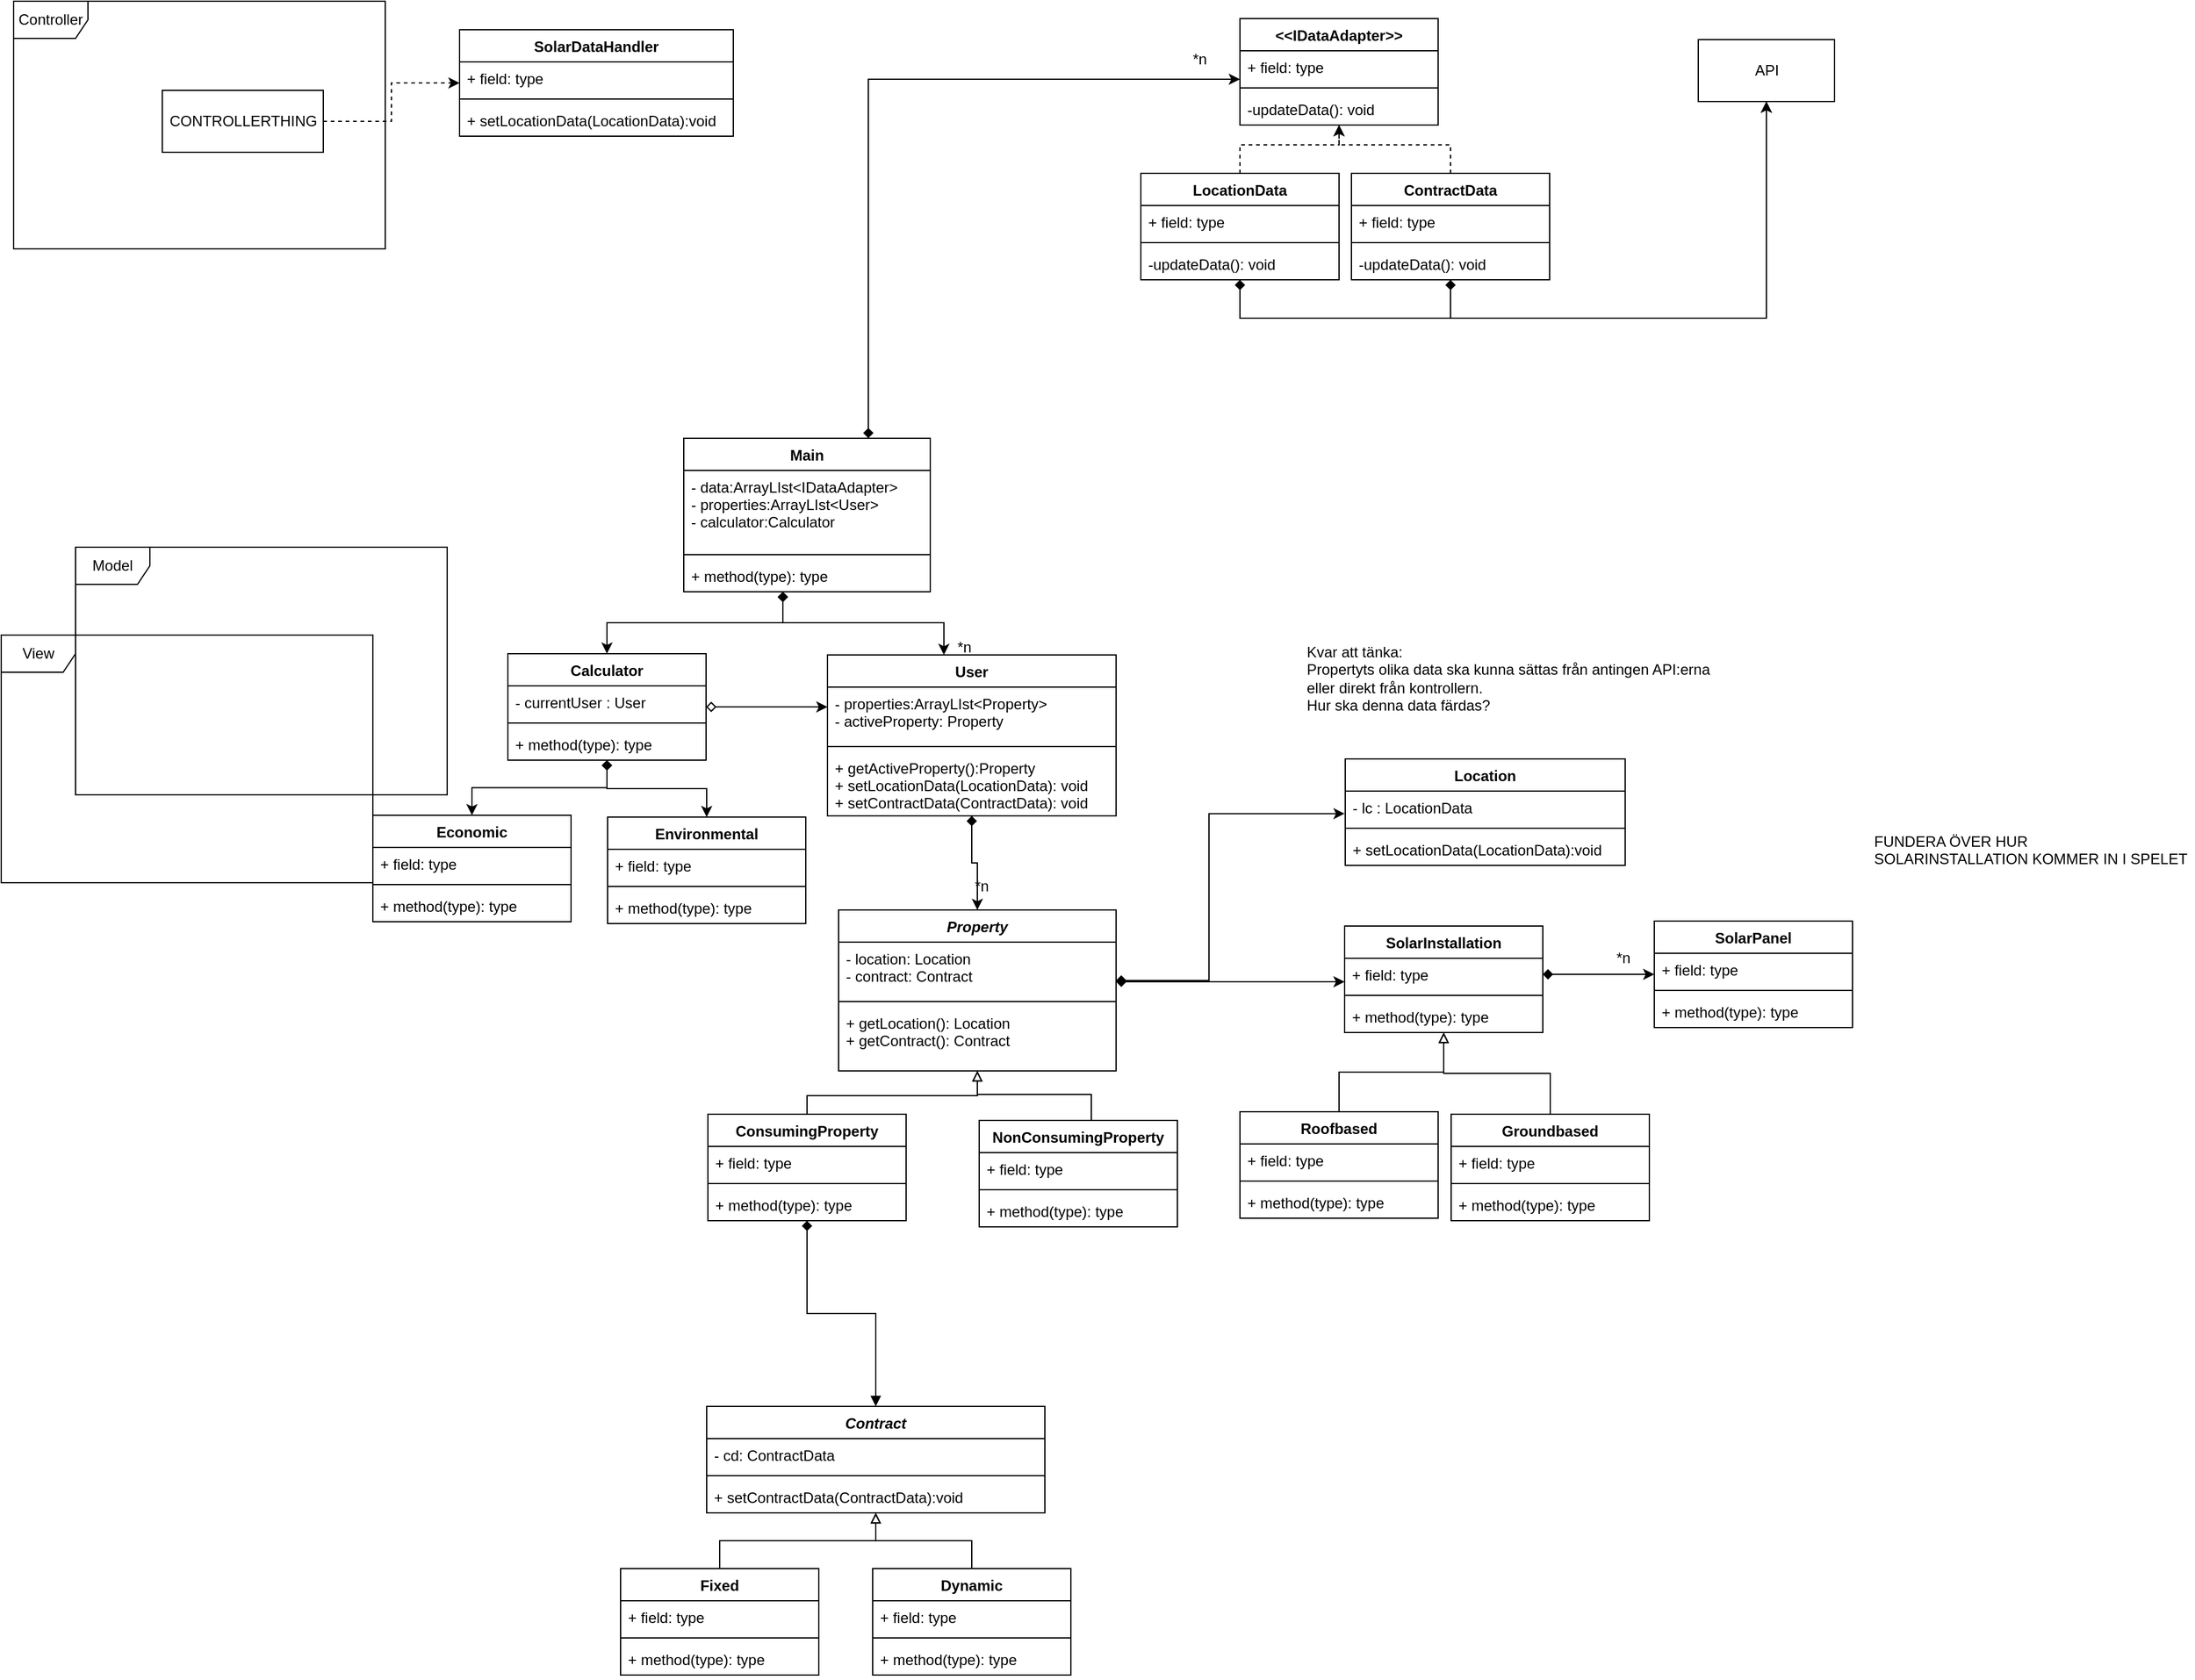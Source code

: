 <mxfile pages="1" version="11.2.8" type="device"><diagram name="Page-1" id="929967ad-93f9-6ef4-fab6-5d389245f69c"><mxGraphModel dx="1422" dy="775" grid="1" gridSize="10" guides="1" tooltips="1" connect="1" arrows="1" fold="1" page="1" pageScale="2" pageWidth="2336" pageHeight="1654" background="none" math="0" shadow="0"><root><mxCell id="0" style=";html=1;"/><mxCell id="1" style=";html=1;" parent="0"/><mxCell id="9O2OfUI6PIkPVo3skTh6-109" style="edgeStyle=orthogonalEdgeStyle;rounded=0;orthogonalLoop=1;jettySize=auto;html=1;startArrow=diamond;startFill=1;endArrow=classic;endFill=1;" edge="1" parent="1" source="9O2OfUI6PIkPVo3skTh6-127" target="9O2OfUI6PIkPVo3skTh6-105"><mxGeometry relative="1" as="geometry"><mxPoint x="2071" y="1178" as="sourcePoint"/><Array as="points"><mxPoint x="2071" y="1209"/><mxPoint x="2201" y="1209"/></Array></mxGeometry></mxCell><mxCell id="9O2OfUI6PIkPVo3skTh6-110" style="edgeStyle=orthogonalEdgeStyle;rounded=0;orthogonalLoop=1;jettySize=auto;html=1;startArrow=diamond;startFill=1;endArrow=classic;endFill=1;" edge="1" parent="1" source="9O2OfUI6PIkPVo3skTh6-127" target="9O2OfUI6PIkPVo3skTh6-89"><mxGeometry relative="1" as="geometry"><mxPoint x="2071" y="1178" as="sourcePoint"/><Array as="points"><mxPoint x="2071" y="1209"/><mxPoint x="1929" y="1209"/></Array></mxGeometry></mxCell><mxCell id="9O2OfUI6PIkPVo3skTh6-18" style="edgeStyle=orthogonalEdgeStyle;rounded=0;orthogonalLoop=1;jettySize=auto;html=1;endArrow=none;endFill=0;startArrow=block;startFill=0;" edge="1" parent="1" source="9O2OfUI6PIkPVo3skTh6-116" target="9O2OfUI6PIkPVo3skTh6-131"><mxGeometry relative="1" as="geometry"><mxPoint x="2569.5" y="1524.5" as="sourcePoint"/><mxPoint x="2680.5" y="1604.5" as="targetPoint"/></mxGeometry></mxCell><mxCell id="9O2OfUI6PIkPVo3skTh6-64" style="edgeStyle=orthogonalEdgeStyle;rounded=0;orthogonalLoop=1;jettySize=auto;html=1;startArrow=none;startFill=0;endArrow=block;endFill=0;" edge="1" parent="1" source="9O2OfUI6PIkPVo3skTh6-123" target="9O2OfUI6PIkPVo3skTh6-116"><mxGeometry relative="1" as="geometry"><mxPoint x="2511.5" y="1604.5" as="sourcePoint"/><mxPoint x="2569.5" y="1524.5" as="targetPoint"/></mxGeometry></mxCell><mxCell id="9O2OfUI6PIkPVo3skTh6-63" value="*n" style="text;html=1;resizable=0;points=[];autosize=1;align=left;verticalAlign=top;spacingTop=-4;" vertex="1" parent="1"><mxGeometry x="2210" y="1219" width="30" height="20" as="geometry"/></mxCell><mxCell id="9O2OfUI6PIkPVo3skTh6-70" value="&lt;div&gt;Model&lt;/div&gt;" style="shape=umlFrame;whiteSpace=wrap;html=1;" vertex="1" parent="1"><mxGeometry x="1500" y="1148" width="300" height="200" as="geometry"/></mxCell><mxCell id="9O2OfUI6PIkPVo3skTh6-72" value="&lt;div&gt;View&lt;/div&gt;" style="shape=umlFrame;whiteSpace=wrap;html=1;" vertex="1" parent="1"><mxGeometry x="1440" y="1219" width="300" height="200" as="geometry"/></mxCell><mxCell id="9O2OfUI6PIkPVo3skTh6-73" value="&lt;div&gt;Controller&lt;/div&gt;" style="shape=umlFrame;whiteSpace=wrap;html=1;" vertex="1" parent="1"><mxGeometry x="1450" y="707" width="300" height="200" as="geometry"/></mxCell><mxCell id="9O2OfUI6PIkPVo3skTh6-76" value="Location" style="swimlane;fontStyle=1;align=center;verticalAlign=top;childLayout=stackLayout;horizontal=1;startSize=26;horizontalStack=0;resizeParent=1;resizeParentMax=0;resizeLast=0;collapsible=1;marginBottom=0;" vertex="1" parent="1"><mxGeometry x="2525" y="1319" width="226" height="86" as="geometry"/></mxCell><mxCell id="9O2OfUI6PIkPVo3skTh6-77" value="- lc : LocationData" style="text;strokeColor=none;fillColor=none;align=left;verticalAlign=top;spacingLeft=4;spacingRight=4;overflow=hidden;rotatable=0;points=[[0,0.5],[1,0.5]];portConstraint=eastwest;" vertex="1" parent="9O2OfUI6PIkPVo3skTh6-76"><mxGeometry y="26" width="226" height="26" as="geometry"/></mxCell><mxCell id="9O2OfUI6PIkPVo3skTh6-78" value="" style="line;strokeWidth=1;fillColor=none;align=left;verticalAlign=middle;spacingTop=-1;spacingLeft=3;spacingRight=3;rotatable=0;labelPosition=right;points=[];portConstraint=eastwest;" vertex="1" parent="9O2OfUI6PIkPVo3skTh6-76"><mxGeometry y="52" width="226" height="8" as="geometry"/></mxCell><mxCell id="9O2OfUI6PIkPVo3skTh6-79" value="+ setLocationData(LocationData):void" style="text;strokeColor=none;fillColor=none;align=left;verticalAlign=top;spacingLeft=4;spacingRight=4;overflow=hidden;rotatable=0;points=[[0,0.5],[1,0.5]];portConstraint=eastwest;" vertex="1" parent="9O2OfUI6PIkPVo3skTh6-76"><mxGeometry y="60" width="226" height="26" as="geometry"/></mxCell><mxCell id="9O2OfUI6PIkPVo3skTh6-85" value="API" style="html=1;" vertex="1" parent="1"><mxGeometry x="2810" y="738" width="110" height="50" as="geometry"/></mxCell><mxCell id="9O2OfUI6PIkPVo3skTh6-87" value="*n" style="text;html=1;resizable=0;points=[];autosize=1;align=left;verticalAlign=top;spacingTop=-4;" vertex="1" parent="1"><mxGeometry x="2741.5" y="1469.5" width="30" height="20" as="geometry"/></mxCell><mxCell id="9O2OfUI6PIkPVo3skTh6-103" style="edgeStyle=orthogonalEdgeStyle;rounded=0;orthogonalLoop=1;jettySize=auto;html=1;startArrow=diamond;startFill=1;endArrow=classic;endFill=1;" edge="1" parent="1" source="9O2OfUI6PIkPVo3skTh6-89" target="9O2OfUI6PIkPVo3skTh6-99"><mxGeometry relative="1" as="geometry"/></mxCell><mxCell id="9O2OfUI6PIkPVo3skTh6-104" style="edgeStyle=orthogonalEdgeStyle;rounded=0;orthogonalLoop=1;jettySize=auto;html=1;startArrow=diamond;startFill=1;endArrow=classic;endFill=1;" edge="1" parent="1" source="9O2OfUI6PIkPVo3skTh6-89" target="9O2OfUI6PIkPVo3skTh6-95"><mxGeometry relative="1" as="geometry"/></mxCell><mxCell id="9O2OfUI6PIkPVo3skTh6-218" style="edgeStyle=orthogonalEdgeStyle;rounded=0;orthogonalLoop=1;jettySize=auto;html=1;startArrow=diamond;startFill=0;endArrow=classic;endFill=1;" edge="1" parent="1" source="9O2OfUI6PIkPVo3skTh6-89" target="9O2OfUI6PIkPVo3skTh6-105"><mxGeometry relative="1" as="geometry"><Array as="points"><mxPoint x="2070" y="1277"/><mxPoint x="2070" y="1277"/></Array></mxGeometry></mxCell><mxCell id="9O2OfUI6PIkPVo3skTh6-89" value="Calculator" style="swimlane;fontStyle=1;align=center;verticalAlign=top;childLayout=stackLayout;horizontal=1;startSize=26;horizontalStack=0;resizeParent=1;resizeParentMax=0;resizeLast=0;collapsible=1;marginBottom=0;" vertex="1" parent="1"><mxGeometry x="1849" y="1234" width="160" height="86" as="geometry"/></mxCell><mxCell id="9O2OfUI6PIkPVo3skTh6-90" value="- currentUser : User" style="text;strokeColor=none;fillColor=none;align=left;verticalAlign=top;spacingLeft=4;spacingRight=4;overflow=hidden;rotatable=0;points=[[0,0.5],[1,0.5]];portConstraint=eastwest;" vertex="1" parent="9O2OfUI6PIkPVo3skTh6-89"><mxGeometry y="26" width="160" height="26" as="geometry"/></mxCell><mxCell id="9O2OfUI6PIkPVo3skTh6-91" value="" style="line;strokeWidth=1;fillColor=none;align=left;verticalAlign=middle;spacingTop=-1;spacingLeft=3;spacingRight=3;rotatable=0;labelPosition=right;points=[];portConstraint=eastwest;" vertex="1" parent="9O2OfUI6PIkPVo3skTh6-89"><mxGeometry y="52" width="160" height="8" as="geometry"/></mxCell><mxCell id="9O2OfUI6PIkPVo3skTh6-92" value="+ method(type): type" style="text;strokeColor=none;fillColor=none;align=left;verticalAlign=top;spacingLeft=4;spacingRight=4;overflow=hidden;rotatable=0;points=[[0,0.5],[1,0.5]];portConstraint=eastwest;" vertex="1" parent="9O2OfUI6PIkPVo3skTh6-89"><mxGeometry y="60" width="160" height="26" as="geometry"/></mxCell><mxCell id="9O2OfUI6PIkPVo3skTh6-95" value="Environmental" style="swimlane;fontStyle=1;align=center;verticalAlign=top;childLayout=stackLayout;horizontal=1;startSize=26;horizontalStack=0;resizeParent=1;resizeParentMax=0;resizeLast=0;collapsible=1;marginBottom=0;" vertex="1" parent="1"><mxGeometry x="1929.5" y="1366" width="160" height="86" as="geometry"/></mxCell><mxCell id="9O2OfUI6PIkPVo3skTh6-96" value="+ field: type" style="text;strokeColor=none;fillColor=none;align=left;verticalAlign=top;spacingLeft=4;spacingRight=4;overflow=hidden;rotatable=0;points=[[0,0.5],[1,0.5]];portConstraint=eastwest;" vertex="1" parent="9O2OfUI6PIkPVo3skTh6-95"><mxGeometry y="26" width="160" height="26" as="geometry"/></mxCell><mxCell id="9O2OfUI6PIkPVo3skTh6-97" value="" style="line;strokeWidth=1;fillColor=none;align=left;verticalAlign=middle;spacingTop=-1;spacingLeft=3;spacingRight=3;rotatable=0;labelPosition=right;points=[];portConstraint=eastwest;" vertex="1" parent="9O2OfUI6PIkPVo3skTh6-95"><mxGeometry y="52" width="160" height="8" as="geometry"/></mxCell><mxCell id="9O2OfUI6PIkPVo3skTh6-98" value="+ method(type): type" style="text;strokeColor=none;fillColor=none;align=left;verticalAlign=top;spacingLeft=4;spacingRight=4;overflow=hidden;rotatable=0;points=[[0,0.5],[1,0.5]];portConstraint=eastwest;" vertex="1" parent="9O2OfUI6PIkPVo3skTh6-95"><mxGeometry y="60" width="160" height="26" as="geometry"/></mxCell><mxCell id="9O2OfUI6PIkPVo3skTh6-99" value="Economic" style="swimlane;fontStyle=1;align=center;verticalAlign=top;childLayout=stackLayout;horizontal=1;startSize=26;horizontalStack=0;resizeParent=1;resizeParentMax=0;resizeLast=0;collapsible=1;marginBottom=0;" vertex="1" parent="1"><mxGeometry x="1740" y="1364.5" width="160" height="86" as="geometry"/></mxCell><mxCell id="9O2OfUI6PIkPVo3skTh6-100" value="+ field: type" style="text;strokeColor=none;fillColor=none;align=left;verticalAlign=top;spacingLeft=4;spacingRight=4;overflow=hidden;rotatable=0;points=[[0,0.5],[1,0.5]];portConstraint=eastwest;" vertex="1" parent="9O2OfUI6PIkPVo3skTh6-99"><mxGeometry y="26" width="160" height="26" as="geometry"/></mxCell><mxCell id="9O2OfUI6PIkPVo3skTh6-101" value="" style="line;strokeWidth=1;fillColor=none;align=left;verticalAlign=middle;spacingTop=-1;spacingLeft=3;spacingRight=3;rotatable=0;labelPosition=right;points=[];portConstraint=eastwest;" vertex="1" parent="9O2OfUI6PIkPVo3skTh6-99"><mxGeometry y="52" width="160" height="8" as="geometry"/></mxCell><mxCell id="9O2OfUI6PIkPVo3skTh6-102" value="+ method(type): type" style="text;strokeColor=none;fillColor=none;align=left;verticalAlign=top;spacingLeft=4;spacingRight=4;overflow=hidden;rotatable=0;points=[[0,0.5],[1,0.5]];portConstraint=eastwest;" vertex="1" parent="9O2OfUI6PIkPVo3skTh6-99"><mxGeometry y="60" width="160" height="26" as="geometry"/></mxCell><mxCell id="9O2OfUI6PIkPVo3skTh6-122" style="edgeStyle=orthogonalEdgeStyle;rounded=0;orthogonalLoop=1;jettySize=auto;html=1;startArrow=diamond;startFill=1;endArrow=classic;endFill=1;" edge="1" parent="1" source="9O2OfUI6PIkPVo3skTh6-105" target="9O2OfUI6PIkPVo3skTh6-111"><mxGeometry relative="1" as="geometry"><mxPoint x="2216.5" y="1453" as="sourcePoint"/></mxGeometry></mxCell><mxCell id="9O2OfUI6PIkPVo3skTh6-105" value="User" style="swimlane;fontStyle=1;align=center;verticalAlign=top;childLayout=stackLayout;horizontal=1;startSize=26;horizontalStack=0;resizeParent=1;resizeParentMax=0;resizeLast=0;collapsible=1;marginBottom=0;" vertex="1" parent="1"><mxGeometry x="2107" y="1235" width="233" height="130" as="geometry"/></mxCell><mxCell id="9O2OfUI6PIkPVo3skTh6-106" value="- properties:ArrayLIst&lt;Property&gt;&#xA;- activeProperty: Property&#xA;" style="text;strokeColor=none;fillColor=none;align=left;verticalAlign=top;spacingLeft=4;spacingRight=4;overflow=hidden;rotatable=0;points=[[0,0.5],[1,0.5]];portConstraint=eastwest;" vertex="1" parent="9O2OfUI6PIkPVo3skTh6-105"><mxGeometry y="26" width="233" height="44" as="geometry"/></mxCell><mxCell id="9O2OfUI6PIkPVo3skTh6-107" value="" style="line;strokeWidth=1;fillColor=none;align=left;verticalAlign=middle;spacingTop=-1;spacingLeft=3;spacingRight=3;rotatable=0;labelPosition=right;points=[];portConstraint=eastwest;" vertex="1" parent="9O2OfUI6PIkPVo3skTh6-105"><mxGeometry y="70" width="233" height="8" as="geometry"/></mxCell><mxCell id="9O2OfUI6PIkPVo3skTh6-108" value="+ getActiveProperty():Property&#xA;+ setLocationData(LocationData): void&#xA;+ setContractData(ContractData): void" style="text;strokeColor=none;fillColor=none;align=left;verticalAlign=top;spacingLeft=4;spacingRight=4;overflow=hidden;rotatable=0;points=[[0,0.5],[1,0.5]];portConstraint=eastwest;" vertex="1" parent="9O2OfUI6PIkPVo3skTh6-105"><mxGeometry y="78" width="233" height="52" as="geometry"/></mxCell><mxCell id="9O2OfUI6PIkPVo3skTh6-111" value="Property" style="swimlane;fontStyle=3;align=center;verticalAlign=top;childLayout=stackLayout;horizontal=1;startSize=26;horizontalStack=0;resizeParent=1;resizeParentMax=0;resizeLast=0;collapsible=1;marginBottom=0;" vertex="1" parent="1"><mxGeometry x="2116" y="1441" width="224" height="130" as="geometry"/></mxCell><mxCell id="9O2OfUI6PIkPVo3skTh6-112" value="- location: Location&#xA;- contract: Contract&#xA;&#xA;" style="text;strokeColor=none;fillColor=none;align=left;verticalAlign=top;spacingLeft=4;spacingRight=4;overflow=hidden;rotatable=0;points=[[0,0.5],[1,0.5]];portConstraint=eastwest;" vertex="1" parent="9O2OfUI6PIkPVo3skTh6-111"><mxGeometry y="26" width="224" height="44" as="geometry"/></mxCell><mxCell id="9O2OfUI6PIkPVo3skTh6-113" value="" style="line;strokeWidth=1;fillColor=none;align=left;verticalAlign=middle;spacingTop=-1;spacingLeft=3;spacingRight=3;rotatable=0;labelPosition=right;points=[];portConstraint=eastwest;" vertex="1" parent="9O2OfUI6PIkPVo3skTh6-111"><mxGeometry y="70" width="224" height="8" as="geometry"/></mxCell><mxCell id="9O2OfUI6PIkPVo3skTh6-114" value="+ getLocation(): Location&#xA;+ getContract(): Contract&#xA;" style="text;strokeColor=none;fillColor=none;align=left;verticalAlign=top;spacingLeft=4;spacingRight=4;overflow=hidden;rotatable=0;points=[[0,0.5],[1,0.5]];portConstraint=eastwest;" vertex="1" parent="9O2OfUI6PIkPVo3skTh6-111"><mxGeometry y="78" width="224" height="52" as="geometry"/></mxCell><mxCell id="9O2OfUI6PIkPVo3skTh6-116" value="SolarInstallation" style="swimlane;fontStyle=1;align=center;verticalAlign=top;childLayout=stackLayout;horizontal=1;startSize=26;horizontalStack=0;resizeParent=1;resizeParentMax=0;resizeLast=0;collapsible=1;marginBottom=0;" vertex="1" parent="1"><mxGeometry x="2524.5" y="1454" width="160" height="86" as="geometry"/></mxCell><mxCell id="9O2OfUI6PIkPVo3skTh6-117" value="+ field: type" style="text;strokeColor=none;fillColor=none;align=left;verticalAlign=top;spacingLeft=4;spacingRight=4;overflow=hidden;rotatable=0;points=[[0,0.5],[1,0.5]];portConstraint=eastwest;" vertex="1" parent="9O2OfUI6PIkPVo3skTh6-116"><mxGeometry y="26" width="160" height="26" as="geometry"/></mxCell><mxCell id="9O2OfUI6PIkPVo3skTh6-118" value="" style="line;strokeWidth=1;fillColor=none;align=left;verticalAlign=middle;spacingTop=-1;spacingLeft=3;spacingRight=3;rotatable=0;labelPosition=right;points=[];portConstraint=eastwest;" vertex="1" parent="9O2OfUI6PIkPVo3skTh6-116"><mxGeometry y="52" width="160" height="8" as="geometry"/></mxCell><mxCell id="9O2OfUI6PIkPVo3skTh6-119" value="+ method(type): type" style="text;strokeColor=none;fillColor=none;align=left;verticalAlign=top;spacingLeft=4;spacingRight=4;overflow=hidden;rotatable=0;points=[[0,0.5],[1,0.5]];portConstraint=eastwest;" vertex="1" parent="9O2OfUI6PIkPVo3skTh6-116"><mxGeometry y="60" width="160" height="26" as="geometry"/></mxCell><mxCell id="9O2OfUI6PIkPVo3skTh6-121" style="edgeStyle=orthogonalEdgeStyle;rounded=0;orthogonalLoop=1;jettySize=auto;html=1;startArrow=diamond;startFill=1;endArrow=classic;endFill=1;" edge="1" parent="1" source="9O2OfUI6PIkPVo3skTh6-112" target="9O2OfUI6PIkPVo3skTh6-116"><mxGeometry relative="1" as="geometry"><Array as="points"><mxPoint x="2364.5" y="1499"/><mxPoint x="2364.5" y="1499"/></Array></mxGeometry></mxCell><mxCell id="9O2OfUI6PIkPVo3skTh6-123" value="Roofbased" style="swimlane;fontStyle=1;align=center;verticalAlign=top;childLayout=stackLayout;horizontal=1;startSize=26;horizontalStack=0;resizeParent=1;resizeParentMax=0;resizeLast=0;collapsible=1;marginBottom=0;" vertex="1" parent="1"><mxGeometry x="2440" y="1604" width="160" height="86" as="geometry"/></mxCell><mxCell id="9O2OfUI6PIkPVo3skTh6-124" value="+ field: type" style="text;strokeColor=none;fillColor=none;align=left;verticalAlign=top;spacingLeft=4;spacingRight=4;overflow=hidden;rotatable=0;points=[[0,0.5],[1,0.5]];portConstraint=eastwest;" vertex="1" parent="9O2OfUI6PIkPVo3skTh6-123"><mxGeometry y="26" width="160" height="26" as="geometry"/></mxCell><mxCell id="9O2OfUI6PIkPVo3skTh6-125" value="" style="line;strokeWidth=1;fillColor=none;align=left;verticalAlign=middle;spacingTop=-1;spacingLeft=3;spacingRight=3;rotatable=0;labelPosition=right;points=[];portConstraint=eastwest;" vertex="1" parent="9O2OfUI6PIkPVo3skTh6-123"><mxGeometry y="52" width="160" height="8" as="geometry"/></mxCell><mxCell id="9O2OfUI6PIkPVo3skTh6-126" value="+ method(type): type" style="text;strokeColor=none;fillColor=none;align=left;verticalAlign=top;spacingLeft=4;spacingRight=4;overflow=hidden;rotatable=0;points=[[0,0.5],[1,0.5]];portConstraint=eastwest;" vertex="1" parent="9O2OfUI6PIkPVo3skTh6-123"><mxGeometry y="60" width="160" height="26" as="geometry"/></mxCell><mxCell id="9O2OfUI6PIkPVo3skTh6-127" value="Main" style="swimlane;fontStyle=1;align=center;verticalAlign=top;childLayout=stackLayout;horizontal=1;startSize=26;horizontalStack=0;resizeParent=1;resizeParentMax=0;resizeLast=0;collapsible=1;marginBottom=0;" vertex="1" parent="1"><mxGeometry x="1991" y="1060" width="199" height="124" as="geometry"/></mxCell><mxCell id="9O2OfUI6PIkPVo3skTh6-128" value="- data:ArrayLIst&lt;IDataAdapter&gt;&#xA;- properties:ArrayLIst&lt;User&gt;&#xA;- calculator:Calculator&#xA;" style="text;strokeColor=none;fillColor=none;align=left;verticalAlign=top;spacingLeft=4;spacingRight=4;overflow=hidden;rotatable=0;points=[[0,0.5],[1,0.5]];portConstraint=eastwest;" vertex="1" parent="9O2OfUI6PIkPVo3skTh6-127"><mxGeometry y="26" width="199" height="64" as="geometry"/></mxCell><mxCell id="9O2OfUI6PIkPVo3skTh6-129" value="" style="line;strokeWidth=1;fillColor=none;align=left;verticalAlign=middle;spacingTop=-1;spacingLeft=3;spacingRight=3;rotatable=0;labelPosition=right;points=[];portConstraint=eastwest;" vertex="1" parent="9O2OfUI6PIkPVo3skTh6-127"><mxGeometry y="90" width="199" height="8" as="geometry"/></mxCell><mxCell id="9O2OfUI6PIkPVo3skTh6-130" value="+ method(type): type" style="text;strokeColor=none;fillColor=none;align=left;verticalAlign=top;spacingLeft=4;spacingRight=4;overflow=hidden;rotatable=0;points=[[0,0.5],[1,0.5]];portConstraint=eastwest;" vertex="1" parent="9O2OfUI6PIkPVo3skTh6-127"><mxGeometry y="98" width="199" height="26" as="geometry"/></mxCell><mxCell id="9O2OfUI6PIkPVo3skTh6-131" value="Groundbased" style="swimlane;fontStyle=1;align=center;verticalAlign=top;childLayout=stackLayout;horizontal=1;startSize=26;horizontalStack=0;resizeParent=1;resizeParentMax=0;resizeLast=0;collapsible=1;marginBottom=0;" vertex="1" parent="1"><mxGeometry x="2610.5" y="1606" width="160" height="86" as="geometry"/></mxCell><mxCell id="9O2OfUI6PIkPVo3skTh6-132" value="+ field: type" style="text;strokeColor=none;fillColor=none;align=left;verticalAlign=top;spacingLeft=4;spacingRight=4;overflow=hidden;rotatable=0;points=[[0,0.5],[1,0.5]];portConstraint=eastwest;" vertex="1" parent="9O2OfUI6PIkPVo3skTh6-131"><mxGeometry y="26" width="160" height="26" as="geometry"/></mxCell><mxCell id="9O2OfUI6PIkPVo3skTh6-133" value="" style="line;strokeWidth=1;fillColor=none;align=left;verticalAlign=middle;spacingTop=-1;spacingLeft=3;spacingRight=3;rotatable=0;labelPosition=right;points=[];portConstraint=eastwest;" vertex="1" parent="9O2OfUI6PIkPVo3skTh6-131"><mxGeometry y="52" width="160" height="8" as="geometry"/></mxCell><mxCell id="9O2OfUI6PIkPVo3skTh6-134" value="+ method(type): type" style="text;strokeColor=none;fillColor=none;align=left;verticalAlign=top;spacingLeft=4;spacingRight=4;overflow=hidden;rotatable=0;points=[[0,0.5],[1,0.5]];portConstraint=eastwest;" vertex="1" parent="9O2OfUI6PIkPVo3skTh6-131"><mxGeometry y="60" width="160" height="26" as="geometry"/></mxCell><mxCell id="9O2OfUI6PIkPVo3skTh6-150" style="edgeStyle=orthogonalEdgeStyle;rounded=0;orthogonalLoop=1;jettySize=auto;html=1;startArrow=diamond;startFill=1;endArrow=block;endFill=1;" edge="1" parent="1" source="9O2OfUI6PIkPVo3skTh6-135" target="9O2OfUI6PIkPVo3skTh6-151"><mxGeometry relative="1" as="geometry"><mxPoint x="2127" y="1727" as="targetPoint"/></mxGeometry></mxCell><mxCell id="9O2OfUI6PIkPVo3skTh6-230" style="edgeStyle=orthogonalEdgeStyle;rounded=0;orthogonalLoop=1;jettySize=auto;html=1;startArrow=none;startFill=0;endArrow=block;endFill=0;" edge="1" parent="1" source="9O2OfUI6PIkPVo3skTh6-135" target="9O2OfUI6PIkPVo3skTh6-111"><mxGeometry relative="1" as="geometry"><Array as="points"><mxPoint x="2091" y="1591"/><mxPoint x="2228" y="1591"/></Array></mxGeometry></mxCell><mxCell id="9O2OfUI6PIkPVo3skTh6-135" value="ConsumingProperty" style="swimlane;fontStyle=1;align=center;verticalAlign=top;childLayout=stackLayout;horizontal=1;startSize=26;horizontalStack=0;resizeParent=1;resizeParentMax=0;resizeLast=0;collapsible=1;marginBottom=0;" vertex="1" parent="1"><mxGeometry x="2010.5" y="1606" width="160" height="86" as="geometry"/></mxCell><mxCell id="9O2OfUI6PIkPVo3skTh6-136" value="+ field: type" style="text;strokeColor=none;fillColor=none;align=left;verticalAlign=top;spacingLeft=4;spacingRight=4;overflow=hidden;rotatable=0;points=[[0,0.5],[1,0.5]];portConstraint=eastwest;" vertex="1" parent="9O2OfUI6PIkPVo3skTh6-135"><mxGeometry y="26" width="160" height="26" as="geometry"/></mxCell><mxCell id="9O2OfUI6PIkPVo3skTh6-137" value="" style="line;strokeWidth=1;fillColor=none;align=left;verticalAlign=middle;spacingTop=-1;spacingLeft=3;spacingRight=3;rotatable=0;labelPosition=right;points=[];portConstraint=eastwest;" vertex="1" parent="9O2OfUI6PIkPVo3skTh6-135"><mxGeometry y="52" width="160" height="8" as="geometry"/></mxCell><mxCell id="9O2OfUI6PIkPVo3skTh6-138" value="+ method(type): type" style="text;strokeColor=none;fillColor=none;align=left;verticalAlign=top;spacingLeft=4;spacingRight=4;overflow=hidden;rotatable=0;points=[[0,0.5],[1,0.5]];portConstraint=eastwest;" vertex="1" parent="9O2OfUI6PIkPVo3skTh6-135"><mxGeometry y="60" width="160" height="26" as="geometry"/></mxCell><mxCell id="9O2OfUI6PIkPVo3skTh6-145" style="edgeStyle=orthogonalEdgeStyle;rounded=0;orthogonalLoop=1;jettySize=auto;html=1;startArrow=none;startFill=0;endArrow=block;endFill=0;" edge="1" parent="1" source="9O2OfUI6PIkPVo3skTh6-141" target="9O2OfUI6PIkPVo3skTh6-111"><mxGeometry relative="1" as="geometry"><Array as="points"><mxPoint x="2320" y="1590"/><mxPoint x="2228" y="1590"/></Array></mxGeometry></mxCell><mxCell id="9O2OfUI6PIkPVo3skTh6-141" value="NonConsumingProperty" style="swimlane;fontStyle=1;align=center;verticalAlign=top;childLayout=stackLayout;horizontal=1;startSize=26;horizontalStack=0;resizeParent=1;resizeParentMax=0;resizeLast=0;collapsible=1;marginBottom=0;" vertex="1" parent="1"><mxGeometry x="2229.5" y="1611" width="160" height="86" as="geometry"/></mxCell><mxCell id="9O2OfUI6PIkPVo3skTh6-142" value="+ field: type" style="text;strokeColor=none;fillColor=none;align=left;verticalAlign=top;spacingLeft=4;spacingRight=4;overflow=hidden;rotatable=0;points=[[0,0.5],[1,0.5]];portConstraint=eastwest;" vertex="1" parent="9O2OfUI6PIkPVo3skTh6-141"><mxGeometry y="26" width="160" height="26" as="geometry"/></mxCell><mxCell id="9O2OfUI6PIkPVo3skTh6-143" value="" style="line;strokeWidth=1;fillColor=none;align=left;verticalAlign=middle;spacingTop=-1;spacingLeft=3;spacingRight=3;rotatable=0;labelPosition=right;points=[];portConstraint=eastwest;" vertex="1" parent="9O2OfUI6PIkPVo3skTh6-141"><mxGeometry y="52" width="160" height="8" as="geometry"/></mxCell><mxCell id="9O2OfUI6PIkPVo3skTh6-144" value="+ method(type): type" style="text;strokeColor=none;fillColor=none;align=left;verticalAlign=top;spacingLeft=4;spacingRight=4;overflow=hidden;rotatable=0;points=[[0,0.5],[1,0.5]];portConstraint=eastwest;" vertex="1" parent="9O2OfUI6PIkPVo3skTh6-141"><mxGeometry y="60" width="160" height="26" as="geometry"/></mxCell><mxCell id="9O2OfUI6PIkPVo3skTh6-151" value="Contract" style="swimlane;fontStyle=3;align=center;verticalAlign=top;childLayout=stackLayout;horizontal=1;startSize=26;horizontalStack=0;resizeParent=1;resizeParentMax=0;resizeLast=0;collapsible=1;marginBottom=0;" vertex="1" parent="1"><mxGeometry x="2009.5" y="1842" width="273" height="86" as="geometry"/></mxCell><mxCell id="9O2OfUI6PIkPVo3skTh6-152" value="- cd: ContractData" style="text;strokeColor=none;fillColor=none;align=left;verticalAlign=top;spacingLeft=4;spacingRight=4;overflow=hidden;rotatable=0;points=[[0,0.5],[1,0.5]];portConstraint=eastwest;" vertex="1" parent="9O2OfUI6PIkPVo3skTh6-151"><mxGeometry y="26" width="273" height="26" as="geometry"/></mxCell><mxCell id="9O2OfUI6PIkPVo3skTh6-153" value="" style="line;strokeWidth=1;fillColor=none;align=left;verticalAlign=middle;spacingTop=-1;spacingLeft=3;spacingRight=3;rotatable=0;labelPosition=right;points=[];portConstraint=eastwest;" vertex="1" parent="9O2OfUI6PIkPVo3skTh6-151"><mxGeometry y="52" width="273" height="8" as="geometry"/></mxCell><mxCell id="9O2OfUI6PIkPVo3skTh6-154" value="+ setContractData(ContractData):void" style="text;strokeColor=none;fillColor=none;align=left;verticalAlign=top;spacingLeft=4;spacingRight=4;overflow=hidden;rotatable=0;points=[[0,0.5],[1,0.5]];portConstraint=eastwest;" vertex="1" parent="9O2OfUI6PIkPVo3skTh6-151"><mxGeometry y="60" width="273" height="26" as="geometry"/></mxCell><mxCell id="9O2OfUI6PIkPVo3skTh6-167" style="edgeStyle=orthogonalEdgeStyle;rounded=0;orthogonalLoop=1;jettySize=auto;html=1;startArrow=none;startFill=0;endArrow=block;endFill=0;" edge="1" parent="1" source="9O2OfUI6PIkPVo3skTh6-156" target="9O2OfUI6PIkPVo3skTh6-151"><mxGeometry relative="1" as="geometry"/></mxCell><mxCell id="9O2OfUI6PIkPVo3skTh6-156" value="Dynamic" style="swimlane;fontStyle=1;align=center;verticalAlign=top;childLayout=stackLayout;horizontal=1;startSize=26;horizontalStack=0;resizeParent=1;resizeParentMax=0;resizeLast=0;collapsible=1;marginBottom=0;" vertex="1" parent="1"><mxGeometry x="2143.5" y="1973" width="160" height="86" as="geometry"/></mxCell><mxCell id="9O2OfUI6PIkPVo3skTh6-157" value="+ field: type" style="text;strokeColor=none;fillColor=none;align=left;verticalAlign=top;spacingLeft=4;spacingRight=4;overflow=hidden;rotatable=0;points=[[0,0.5],[1,0.5]];portConstraint=eastwest;" vertex="1" parent="9O2OfUI6PIkPVo3skTh6-156"><mxGeometry y="26" width="160" height="26" as="geometry"/></mxCell><mxCell id="9O2OfUI6PIkPVo3skTh6-158" value="" style="line;strokeWidth=1;fillColor=none;align=left;verticalAlign=middle;spacingTop=-1;spacingLeft=3;spacingRight=3;rotatable=0;labelPosition=right;points=[];portConstraint=eastwest;" vertex="1" parent="9O2OfUI6PIkPVo3skTh6-156"><mxGeometry y="52" width="160" height="8" as="geometry"/></mxCell><mxCell id="9O2OfUI6PIkPVo3skTh6-159" value="+ method(type): type" style="text;strokeColor=none;fillColor=none;align=left;verticalAlign=top;spacingLeft=4;spacingRight=4;overflow=hidden;rotatable=0;points=[[0,0.5],[1,0.5]];portConstraint=eastwest;" vertex="1" parent="9O2OfUI6PIkPVo3skTh6-156"><mxGeometry y="60" width="160" height="26" as="geometry"/></mxCell><mxCell id="9O2OfUI6PIkPVo3skTh6-166" style="edgeStyle=orthogonalEdgeStyle;rounded=0;orthogonalLoop=1;jettySize=auto;html=1;startArrow=none;startFill=0;endArrow=block;endFill=0;" edge="1" parent="1" source="9O2OfUI6PIkPVo3skTh6-162" target="9O2OfUI6PIkPVo3skTh6-151"><mxGeometry relative="1" as="geometry"/></mxCell><mxCell id="9O2OfUI6PIkPVo3skTh6-162" value="Fixed" style="swimlane;fontStyle=1;align=center;verticalAlign=top;childLayout=stackLayout;horizontal=1;startSize=26;horizontalStack=0;resizeParent=1;resizeParentMax=0;resizeLast=0;collapsible=1;marginBottom=0;" vertex="1" parent="1"><mxGeometry x="1940" y="1973" width="160" height="86" as="geometry"/></mxCell><mxCell id="9O2OfUI6PIkPVo3skTh6-163" value="+ field: type" style="text;strokeColor=none;fillColor=none;align=left;verticalAlign=top;spacingLeft=4;spacingRight=4;overflow=hidden;rotatable=0;points=[[0,0.5],[1,0.5]];portConstraint=eastwest;" vertex="1" parent="9O2OfUI6PIkPVo3skTh6-162"><mxGeometry y="26" width="160" height="26" as="geometry"/></mxCell><mxCell id="9O2OfUI6PIkPVo3skTh6-164" value="" style="line;strokeWidth=1;fillColor=none;align=left;verticalAlign=middle;spacingTop=-1;spacingLeft=3;spacingRight=3;rotatable=0;labelPosition=right;points=[];portConstraint=eastwest;" vertex="1" parent="9O2OfUI6PIkPVo3skTh6-162"><mxGeometry y="52" width="160" height="8" as="geometry"/></mxCell><mxCell id="9O2OfUI6PIkPVo3skTh6-165" value="+ method(type): type" style="text;strokeColor=none;fillColor=none;align=left;verticalAlign=top;spacingLeft=4;spacingRight=4;overflow=hidden;rotatable=0;points=[[0,0.5],[1,0.5]];portConstraint=eastwest;" vertex="1" parent="9O2OfUI6PIkPVo3skTh6-162"><mxGeometry y="60" width="160" height="26" as="geometry"/></mxCell><mxCell id="9O2OfUI6PIkPVo3skTh6-173" style="edgeStyle=orthogonalEdgeStyle;rounded=0;orthogonalLoop=1;jettySize=auto;html=1;startArrow=diamond;startFill=1;endArrow=classic;endFill=1;" edge="1" parent="1" source="9O2OfUI6PIkPVo3skTh6-111"><mxGeometry relative="1" as="geometry"><mxPoint x="2295.5" y="1498.4" as="sourcePoint"/><mxPoint x="2524.5" y="1363.2" as="targetPoint"/><Array as="points"><mxPoint x="2415" y="1498"/><mxPoint x="2415" y="1363"/></Array></mxGeometry></mxCell><mxCell id="9O2OfUI6PIkPVo3skTh6-179" style="edgeStyle=orthogonalEdgeStyle;rounded=0;orthogonalLoop=1;jettySize=auto;html=1;startArrow=diamond;startFill=1;endArrow=classic;endFill=1;" edge="1" parent="1" source="9O2OfUI6PIkPVo3skTh6-127" target="9O2OfUI6PIkPVo3skTh6-190"><mxGeometry relative="1" as="geometry"><mxPoint x="2250" y="1119" as="targetPoint"/><Array as="points"><mxPoint x="2140" y="770"/></Array></mxGeometry></mxCell><mxCell id="9O2OfUI6PIkPVo3skTh6-194" style="edgeStyle=orthogonalEdgeStyle;rounded=0;orthogonalLoop=1;jettySize=auto;html=1;startArrow=none;startFill=0;endArrow=classic;endFill=1;dashed=1;" edge="1" parent="1" source="9O2OfUI6PIkPVo3skTh6-180" target="9O2OfUI6PIkPVo3skTh6-190"><mxGeometry relative="1" as="geometry"><Array as="points"><mxPoint x="2440" y="823"/><mxPoint x="2520" y="823"/></Array></mxGeometry></mxCell><mxCell id="9O2OfUI6PIkPVo3skTh6-180" value="LocationData" style="swimlane;fontStyle=1;align=center;verticalAlign=top;childLayout=stackLayout;horizontal=1;startSize=26;horizontalStack=0;resizeParent=1;resizeParentMax=0;resizeLast=0;collapsible=1;marginBottom=0;" vertex="1" parent="1"><mxGeometry x="2360" y="846" width="160" height="86" as="geometry"/></mxCell><mxCell id="9O2OfUI6PIkPVo3skTh6-181" value="+ field: type" style="text;strokeColor=none;fillColor=none;align=left;verticalAlign=top;spacingLeft=4;spacingRight=4;overflow=hidden;rotatable=0;points=[[0,0.5],[1,0.5]];portConstraint=eastwest;" vertex="1" parent="9O2OfUI6PIkPVo3skTh6-180"><mxGeometry y="26" width="160" height="26" as="geometry"/></mxCell><mxCell id="9O2OfUI6PIkPVo3skTh6-182" value="" style="line;strokeWidth=1;fillColor=none;align=left;verticalAlign=middle;spacingTop=-1;spacingLeft=3;spacingRight=3;rotatable=0;labelPosition=right;points=[];portConstraint=eastwest;" vertex="1" parent="9O2OfUI6PIkPVo3skTh6-180"><mxGeometry y="52" width="160" height="8" as="geometry"/></mxCell><mxCell id="9O2OfUI6PIkPVo3skTh6-183" value="-updateData(): void" style="text;strokeColor=none;fillColor=none;align=left;verticalAlign=top;spacingLeft=4;spacingRight=4;overflow=hidden;rotatable=0;points=[[0,0.5],[1,0.5]];portConstraint=eastwest;" vertex="1" parent="9O2OfUI6PIkPVo3skTh6-180"><mxGeometry y="60" width="160" height="26" as="geometry"/></mxCell><mxCell id="9O2OfUI6PIkPVo3skTh6-184" style="edgeStyle=orthogonalEdgeStyle;rounded=0;orthogonalLoop=1;jettySize=auto;html=1;startArrow=diamond;startFill=1;endArrow=classic;endFill=1;" edge="1" parent="1" source="9O2OfUI6PIkPVo3skTh6-180" target="9O2OfUI6PIkPVo3skTh6-85"><mxGeometry relative="1" as="geometry"><mxPoint x="2660" y="932" as="targetPoint"/><Array as="points"><mxPoint x="2440" y="963"/><mxPoint x="2865" y="963"/></Array></mxGeometry></mxCell><mxCell id="9O2OfUI6PIkPVo3skTh6-185" value="*n" style="text;html=1;resizable=0;points=[];autosize=1;align=left;verticalAlign=top;spacingTop=-4;" vertex="1" parent="1"><mxGeometry x="2399.5" y="744" width="30" height="20" as="geometry"/></mxCell><mxCell id="9O2OfUI6PIkPVo3skTh6-190" value="&lt;&lt;IDataAdapter&gt;&gt;" style="swimlane;fontStyle=1;align=center;verticalAlign=top;childLayout=stackLayout;horizontal=1;startSize=26;horizontalStack=0;resizeParent=1;resizeParentMax=0;resizeLast=0;collapsible=1;marginBottom=0;" vertex="1" parent="1"><mxGeometry x="2440" y="721" width="160" height="86" as="geometry"/></mxCell><mxCell id="9O2OfUI6PIkPVo3skTh6-191" value="+ field: type" style="text;strokeColor=none;fillColor=none;align=left;verticalAlign=top;spacingLeft=4;spacingRight=4;overflow=hidden;rotatable=0;points=[[0,0.5],[1,0.5]];portConstraint=eastwest;" vertex="1" parent="9O2OfUI6PIkPVo3skTh6-190"><mxGeometry y="26" width="160" height="26" as="geometry"/></mxCell><mxCell id="9O2OfUI6PIkPVo3skTh6-192" value="" style="line;strokeWidth=1;fillColor=none;align=left;verticalAlign=middle;spacingTop=-1;spacingLeft=3;spacingRight=3;rotatable=0;labelPosition=right;points=[];portConstraint=eastwest;" vertex="1" parent="9O2OfUI6PIkPVo3skTh6-190"><mxGeometry y="52" width="160" height="8" as="geometry"/></mxCell><mxCell id="9O2OfUI6PIkPVo3skTh6-193" value="-updateData(): void" style="text;strokeColor=none;fillColor=none;align=left;verticalAlign=top;spacingLeft=4;spacingRight=4;overflow=hidden;rotatable=0;points=[[0,0.5],[1,0.5]];portConstraint=eastwest;" vertex="1" parent="9O2OfUI6PIkPVo3skTh6-190"><mxGeometry y="60" width="160" height="26" as="geometry"/></mxCell><mxCell id="9O2OfUI6PIkPVo3skTh6-215" style="edgeStyle=orthogonalEdgeStyle;rounded=0;orthogonalLoop=1;jettySize=auto;html=1;startArrow=none;startFill=0;endArrow=classic;endFill=1;dashed=1;" edge="1" parent="1" source="9O2OfUI6PIkPVo3skTh6-199" target="9O2OfUI6PIkPVo3skTh6-190"><mxGeometry relative="1" as="geometry"><Array as="points"><mxPoint x="2610" y="823"/><mxPoint x="2520" y="823"/></Array></mxGeometry></mxCell><mxCell id="9O2OfUI6PIkPVo3skTh6-216" style="edgeStyle=orthogonalEdgeStyle;rounded=0;orthogonalLoop=1;jettySize=auto;html=1;startArrow=diamond;startFill=1;endArrow=classic;endFill=1;" edge="1" parent="1" source="9O2OfUI6PIkPVo3skTh6-199" target="9O2OfUI6PIkPVo3skTh6-85"><mxGeometry relative="1" as="geometry"><Array as="points"><mxPoint x="2610" y="963"/><mxPoint x="2865" y="963"/></Array></mxGeometry></mxCell><mxCell id="9O2OfUI6PIkPVo3skTh6-199" value="ContractData" style="swimlane;fontStyle=1;align=center;verticalAlign=top;childLayout=stackLayout;horizontal=1;startSize=26;horizontalStack=0;resizeParent=1;resizeParentMax=0;resizeLast=0;collapsible=1;marginBottom=0;" vertex="1" parent="1"><mxGeometry x="2530" y="846" width="160" height="86" as="geometry"/></mxCell><mxCell id="9O2OfUI6PIkPVo3skTh6-200" value="+ field: type" style="text;strokeColor=none;fillColor=none;align=left;verticalAlign=top;spacingLeft=4;spacingRight=4;overflow=hidden;rotatable=0;points=[[0,0.5],[1,0.5]];portConstraint=eastwest;" vertex="1" parent="9O2OfUI6PIkPVo3skTh6-199"><mxGeometry y="26" width="160" height="26" as="geometry"/></mxCell><mxCell id="9O2OfUI6PIkPVo3skTh6-201" value="" style="line;strokeWidth=1;fillColor=none;align=left;verticalAlign=middle;spacingTop=-1;spacingLeft=3;spacingRight=3;rotatable=0;labelPosition=right;points=[];portConstraint=eastwest;" vertex="1" parent="9O2OfUI6PIkPVo3skTh6-199"><mxGeometry y="52" width="160" height="8" as="geometry"/></mxCell><mxCell id="9O2OfUI6PIkPVo3skTh6-202" value="-updateData(): void" style="text;strokeColor=none;fillColor=none;align=left;verticalAlign=top;spacingLeft=4;spacingRight=4;overflow=hidden;rotatable=0;points=[[0,0.5],[1,0.5]];portConstraint=eastwest;" vertex="1" parent="9O2OfUI6PIkPVo3skTh6-199"><mxGeometry y="60" width="160" height="26" as="geometry"/></mxCell><mxCell id="9O2OfUI6PIkPVo3skTh6-210" value="SolarPanel" style="swimlane;fontStyle=1;align=center;verticalAlign=top;childLayout=stackLayout;horizontal=1;startSize=26;horizontalStack=0;resizeParent=1;resizeParentMax=0;resizeLast=0;collapsible=1;marginBottom=0;" vertex="1" parent="1"><mxGeometry x="2774.5" y="1450" width="160" height="86" as="geometry"/></mxCell><mxCell id="9O2OfUI6PIkPVo3skTh6-211" value="+ field: type" style="text;strokeColor=none;fillColor=none;align=left;verticalAlign=top;spacingLeft=4;spacingRight=4;overflow=hidden;rotatable=0;points=[[0,0.5],[1,0.5]];portConstraint=eastwest;" vertex="1" parent="9O2OfUI6PIkPVo3skTh6-210"><mxGeometry y="26" width="160" height="26" as="geometry"/></mxCell><mxCell id="9O2OfUI6PIkPVo3skTh6-212" value="" style="line;strokeWidth=1;fillColor=none;align=left;verticalAlign=middle;spacingTop=-1;spacingLeft=3;spacingRight=3;rotatable=0;labelPosition=right;points=[];portConstraint=eastwest;" vertex="1" parent="9O2OfUI6PIkPVo3skTh6-210"><mxGeometry y="52" width="160" height="8" as="geometry"/></mxCell><mxCell id="9O2OfUI6PIkPVo3skTh6-213" value="+ method(type): type" style="text;strokeColor=none;fillColor=none;align=left;verticalAlign=top;spacingLeft=4;spacingRight=4;overflow=hidden;rotatable=0;points=[[0,0.5],[1,0.5]];portConstraint=eastwest;" vertex="1" parent="9O2OfUI6PIkPVo3skTh6-210"><mxGeometry y="60" width="160" height="26" as="geometry"/></mxCell><mxCell id="9O2OfUI6PIkPVo3skTh6-214" style="edgeStyle=orthogonalEdgeStyle;rounded=0;orthogonalLoop=1;jettySize=auto;html=1;startArrow=diamond;startFill=1;endArrow=classic;endFill=1;" edge="1" parent="1" source="9O2OfUI6PIkPVo3skTh6-117" target="9O2OfUI6PIkPVo3skTh6-210"><mxGeometry relative="1" as="geometry"/></mxCell><mxCell id="9O2OfUI6PIkPVo3skTh6-217" value="*n" style="text;html=1;resizable=0;points=[];autosize=1;align=left;verticalAlign=top;spacingTop=-4;" vertex="1" parent="1"><mxGeometry x="2223.5" y="1412" width="30" height="20" as="geometry"/></mxCell><mxCell id="9O2OfUI6PIkPVo3skTh6-219" value="SolarDataHandler" style="swimlane;fontStyle=1;align=center;verticalAlign=top;childLayout=stackLayout;horizontal=1;startSize=26;horizontalStack=0;resizeParent=1;resizeParentMax=0;resizeLast=0;collapsible=1;marginBottom=0;" vertex="1" parent="1"><mxGeometry x="1810" y="730" width="221" height="86" as="geometry"/></mxCell><mxCell id="9O2OfUI6PIkPVo3skTh6-220" value="+ field: type" style="text;strokeColor=none;fillColor=none;align=left;verticalAlign=top;spacingLeft=4;spacingRight=4;overflow=hidden;rotatable=0;points=[[0,0.5],[1,0.5]];portConstraint=eastwest;" vertex="1" parent="9O2OfUI6PIkPVo3skTh6-219"><mxGeometry y="26" width="221" height="26" as="geometry"/></mxCell><mxCell id="9O2OfUI6PIkPVo3skTh6-221" value="" style="line;strokeWidth=1;fillColor=none;align=left;verticalAlign=middle;spacingTop=-1;spacingLeft=3;spacingRight=3;rotatable=0;labelPosition=right;points=[];portConstraint=eastwest;" vertex="1" parent="9O2OfUI6PIkPVo3skTh6-219"><mxGeometry y="52" width="221" height="8" as="geometry"/></mxCell><mxCell id="9O2OfUI6PIkPVo3skTh6-222" value="+ setLocationData(LocationData):void" style="text;strokeColor=none;fillColor=none;align=left;verticalAlign=top;spacingLeft=4;spacingRight=4;overflow=hidden;rotatable=0;points=[[0,0.5],[1,0.5]];portConstraint=eastwest;" vertex="1" parent="9O2OfUI6PIkPVo3skTh6-219"><mxGeometry y="60" width="221" height="26" as="geometry"/></mxCell><mxCell id="9O2OfUI6PIkPVo3skTh6-224" style="edgeStyle=orthogonalEdgeStyle;rounded=0;orthogonalLoop=1;jettySize=auto;html=1;startArrow=none;startFill=0;endArrow=classic;endFill=1;dashed=1;" edge="1" parent="1" source="9O2OfUI6PIkPVo3skTh6-223" target="9O2OfUI6PIkPVo3skTh6-219"><mxGeometry relative="1" as="geometry"/></mxCell><mxCell id="9O2OfUI6PIkPVo3skTh6-223" value="CONTROLLERTHING" style="html=1;" vertex="1" parent="1"><mxGeometry x="1570" y="779" width="130" height="50" as="geometry"/></mxCell><mxCell id="9O2OfUI6PIkPVo3skTh6-227" value="&lt;div&gt;Kvar att tänka:&lt;/div&gt;&lt;div&gt;Propertyts olika data ska kunna sättas från antingen API:erna&lt;/div&gt;&lt;div&gt;eller direkt från kontrollern.&lt;/div&gt;&lt;div&gt;Hur ska denna data färdas?&lt;br&gt;&lt;/div&gt;" style="text;html=1;resizable=0;points=[];autosize=1;align=left;verticalAlign=top;spacingTop=-4;" vertex="1" parent="1"><mxGeometry x="2492" y="1223" width="350" height="60" as="geometry"/></mxCell><mxCell id="9O2OfUI6PIkPVo3skTh6-231" value="FUNDERA ÖVER HUR &lt;br&gt;SOLARINSTALLATION KOMMER IN I SPELET" style="text;html=1;resizable=0;points=[];autosize=1;align=left;verticalAlign=top;spacingTop=-4;" vertex="1" parent="1"><mxGeometry x="2950" y="1376" width="260" height="30" as="geometry"/></mxCell></root></mxGraphModel></diagram></mxfile>